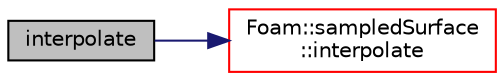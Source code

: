 digraph "interpolate"
{
  bgcolor="transparent";
  edge [fontname="Helvetica",fontsize="10",labelfontname="Helvetica",labelfontsize="10"];
  node [fontname="Helvetica",fontsize="10",shape=record];
  rankdir="LR";
  Node1 [label="interpolate",height=0.2,width=0.4,color="black", fillcolor="grey75", style="filled", fontcolor="black"];
  Node1 -> Node2 [color="midnightblue",fontsize="10",style="solid",fontname="Helvetica"];
  Node2 [label="Foam::sampledSurface\l::interpolate",height=0.2,width=0.4,color="red",URL="$a02302.html#abda65af9915532584cc22024a2e1a35e",tooltip="Interpolation requested for surface. "];
}
